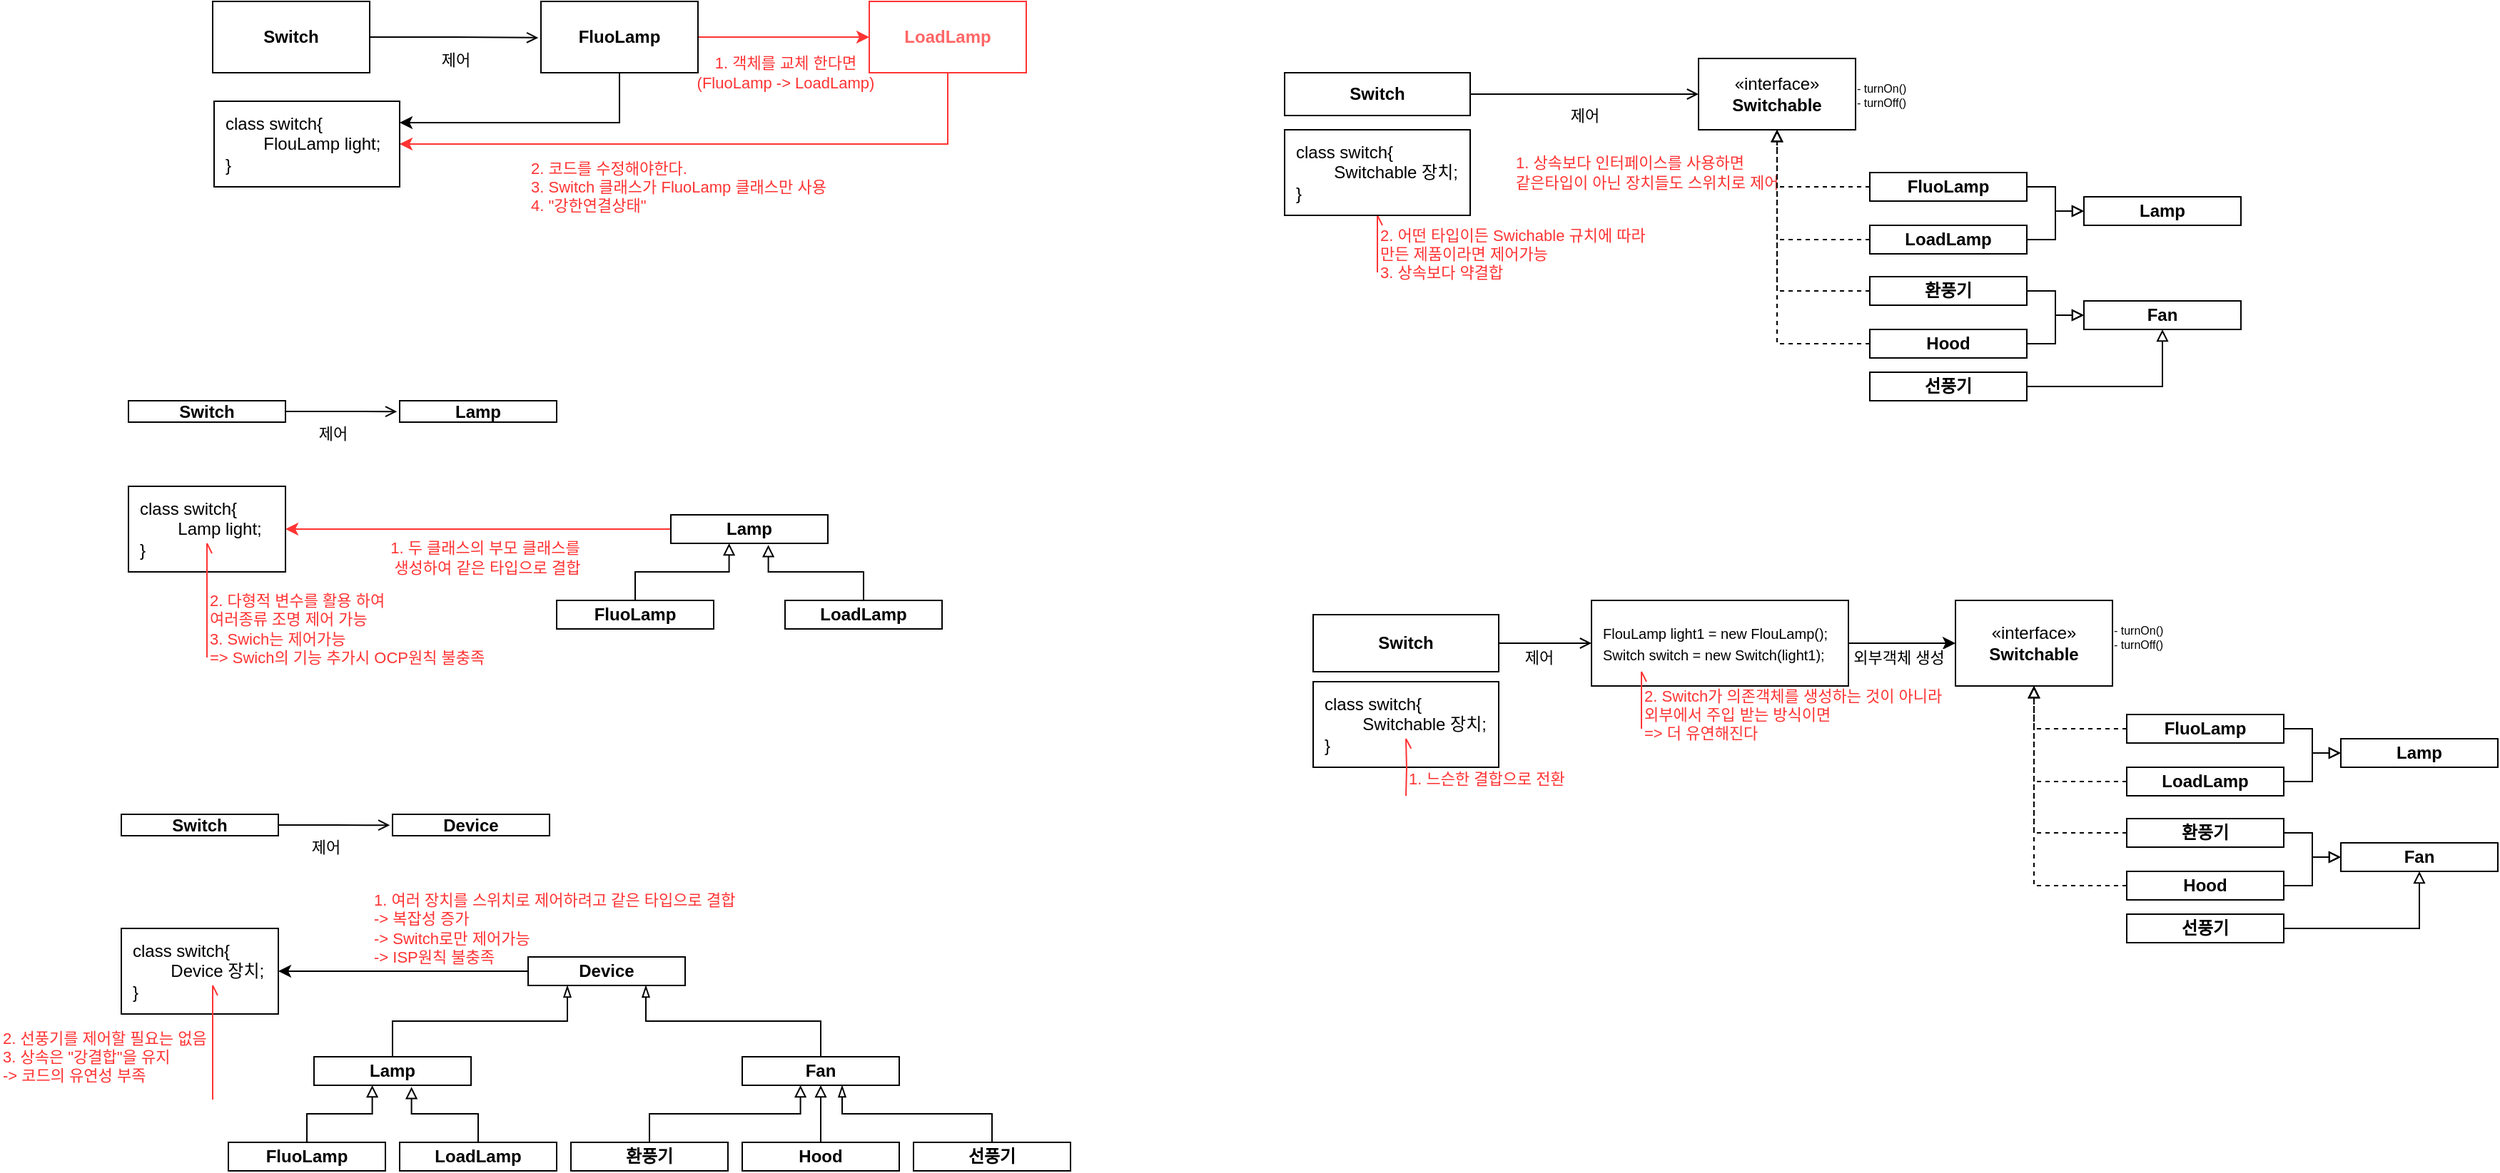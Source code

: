 <mxfile version="24.6.4" type="device">
  <diagram name="페이지-1" id="BSVktRr4tRxN6XkA077f">
    <mxGraphModel dx="1752" dy="585" grid="1" gridSize="10" guides="1" tooltips="1" connect="1" arrows="1" fold="1" page="1" pageScale="1" pageWidth="827" pageHeight="1169" math="0" shadow="0">
      <root>
        <mxCell id="0" />
        <mxCell id="1" parent="0" />
        <mxCell id="UcvdRdv_6X9QCiYtARXL-1" value="&lt;b&gt;Switch&lt;/b&gt;" style="html=1;whiteSpace=wrap;" vertex="1" parent="1">
          <mxGeometry x="129" y="40" width="110" height="50" as="geometry" />
        </mxCell>
        <mxCell id="UcvdRdv_6X9QCiYtARXL-6" style="edgeStyle=orthogonalEdgeStyle;rounded=0;orthogonalLoop=1;jettySize=auto;html=1;entryX=0;entryY=0.5;entryDx=0;entryDy=0;strokeColor=#FF3333;" edge="1" parent="1" source="UcvdRdv_6X9QCiYtARXL-2" target="UcvdRdv_6X9QCiYtARXL-5">
          <mxGeometry relative="1" as="geometry" />
        </mxCell>
        <mxCell id="UcvdRdv_6X9QCiYtARXL-7" value="&lt;div&gt;1. 객체를 교체 한다면&lt;/div&gt;&lt;div&gt;(FluoLamp -&amp;gt; LoadLamp)&lt;/div&gt;" style="edgeLabel;html=1;align=center;verticalAlign=middle;resizable=0;points=[];fontColor=#FF3333;" vertex="1" connectable="0" parent="UcvdRdv_6X9QCiYtARXL-6">
          <mxGeometry x="0.186" relative="1" as="geometry">
            <mxPoint x="-10" y="25" as="offset" />
          </mxGeometry>
        </mxCell>
        <mxCell id="UcvdRdv_6X9QCiYtARXL-94" style="edgeStyle=orthogonalEdgeStyle;rounded=0;orthogonalLoop=1;jettySize=auto;html=1;exitX=0.5;exitY=1;exitDx=0;exitDy=0;entryX=1;entryY=0.25;entryDx=0;entryDy=0;" edge="1" parent="1" source="UcvdRdv_6X9QCiYtARXL-2" target="UcvdRdv_6X9QCiYtARXL-91">
          <mxGeometry relative="1" as="geometry" />
        </mxCell>
        <mxCell id="UcvdRdv_6X9QCiYtARXL-2" value="&lt;b&gt;FluoLamp&lt;/b&gt;" style="html=1;whiteSpace=wrap;" vertex="1" parent="1">
          <mxGeometry x="359" y="40" width="110" height="50" as="geometry" />
        </mxCell>
        <mxCell id="UcvdRdv_6X9QCiYtARXL-3" style="edgeStyle=orthogonalEdgeStyle;rounded=0;orthogonalLoop=1;jettySize=auto;html=1;entryX=-0.017;entryY=0.509;entryDx=0;entryDy=0;entryPerimeter=0;endArrow=open;endFill=0;" edge="1" parent="1" source="UcvdRdv_6X9QCiYtARXL-1" target="UcvdRdv_6X9QCiYtARXL-2">
          <mxGeometry relative="1" as="geometry" />
        </mxCell>
        <mxCell id="UcvdRdv_6X9QCiYtARXL-4" value="제어" style="edgeLabel;html=1;align=center;verticalAlign=middle;resizable=0;points=[];" vertex="1" connectable="0" parent="UcvdRdv_6X9QCiYtARXL-3">
          <mxGeometry x="0.394" y="-1" relative="1" as="geometry">
            <mxPoint x="-22" y="14" as="offset" />
          </mxGeometry>
        </mxCell>
        <mxCell id="UcvdRdv_6X9QCiYtARXL-92" style="edgeStyle=orthogonalEdgeStyle;rounded=0;orthogonalLoop=1;jettySize=auto;html=1;entryX=1;entryY=0.5;entryDx=0;entryDy=0;strokeColor=#FF3333;" edge="1" parent="1" source="UcvdRdv_6X9QCiYtARXL-5" target="UcvdRdv_6X9QCiYtARXL-91">
          <mxGeometry relative="1" as="geometry">
            <Array as="points">
              <mxPoint x="644" y="140" />
            </Array>
          </mxGeometry>
        </mxCell>
        <mxCell id="UcvdRdv_6X9QCiYtARXL-93" value="2. 코드를 수정해야한다.&lt;div&gt;3. Switch 클래스가 FluoLamp 클래스만 사용&lt;/div&gt;&lt;div&gt;4. &quot;강한연결상태&quot;&lt;/div&gt;" style="edgeLabel;html=1;align=left;verticalAlign=middle;resizable=0;points=[];fontColor=#FF3333;" vertex="1" connectable="0" parent="UcvdRdv_6X9QCiYtARXL-92">
          <mxGeometry x="-0.294" relative="1" as="geometry">
            <mxPoint x="-191" y="30" as="offset" />
          </mxGeometry>
        </mxCell>
        <mxCell id="UcvdRdv_6X9QCiYtARXL-5" value="&lt;b&gt;LoadLamp&lt;/b&gt;" style="html=1;whiteSpace=wrap;fontColor=#FF6666;strokeColor=#FF3333;" vertex="1" parent="1">
          <mxGeometry x="589" y="40" width="110" height="50" as="geometry" />
        </mxCell>
        <mxCell id="UcvdRdv_6X9QCiYtARXL-12" value="&lt;b&gt;FluoLamp&lt;/b&gt;" style="html=1;whiteSpace=wrap;" vertex="1" parent="1">
          <mxGeometry x="370" y="460" width="110" height="20" as="geometry" />
        </mxCell>
        <mxCell id="UcvdRdv_6X9QCiYtARXL-13" value="&lt;b&gt;LoadLamp&lt;/b&gt;" style="html=1;whiteSpace=wrap;" vertex="1" parent="1">
          <mxGeometry x="530" y="460" width="110" height="20" as="geometry" />
        </mxCell>
        <mxCell id="UcvdRdv_6X9QCiYtARXL-22" style="edgeStyle=orthogonalEdgeStyle;rounded=0;orthogonalLoop=1;jettySize=auto;html=1;entryX=1;entryY=0.5;entryDx=0;entryDy=0;fontColor=#FF3333;strokeColor=#FF3333;" edge="1" parent="1" source="UcvdRdv_6X9QCiYtARXL-14" target="UcvdRdv_6X9QCiYtARXL-21">
          <mxGeometry relative="1" as="geometry" />
        </mxCell>
        <mxCell id="UcvdRdv_6X9QCiYtARXL-24" value="1. 두 클래스의 부모 클래스를&amp;nbsp;&lt;div&gt;생성하여 같은 타입으로 결합&lt;/div&gt;" style="edgeLabel;html=1;align=center;verticalAlign=middle;resizable=0;points=[];fontColor=#FF3333;" vertex="1" connectable="0" parent="UcvdRdv_6X9QCiYtARXL-22">
          <mxGeometry x="0.183" y="-1" relative="1" as="geometry">
            <mxPoint x="30" y="21" as="offset" />
          </mxGeometry>
        </mxCell>
        <mxCell id="UcvdRdv_6X9QCiYtARXL-14" value="&lt;b&gt;Lamp&lt;/b&gt;" style="html=1;whiteSpace=wrap;" vertex="1" parent="1">
          <mxGeometry x="450" y="400" width="110" height="20" as="geometry" />
        </mxCell>
        <mxCell id="UcvdRdv_6X9QCiYtARXL-15" style="edgeStyle=orthogonalEdgeStyle;rounded=0;orthogonalLoop=1;jettySize=auto;html=1;entryX=0.371;entryY=1;entryDx=0;entryDy=0;entryPerimeter=0;endArrow=block;endFill=0;" edge="1" parent="1" source="UcvdRdv_6X9QCiYtARXL-12" target="UcvdRdv_6X9QCiYtARXL-14">
          <mxGeometry relative="1" as="geometry" />
        </mxCell>
        <mxCell id="UcvdRdv_6X9QCiYtARXL-16" style="edgeStyle=orthogonalEdgeStyle;rounded=0;orthogonalLoop=1;jettySize=auto;html=1;entryX=0.621;entryY=1.057;entryDx=0;entryDy=0;entryPerimeter=0;endArrow=block;endFill=0;" edge="1" parent="1" source="UcvdRdv_6X9QCiYtARXL-13" target="UcvdRdv_6X9QCiYtARXL-14">
          <mxGeometry relative="1" as="geometry" />
        </mxCell>
        <mxCell id="UcvdRdv_6X9QCiYtARXL-17" value="&lt;b&gt;Switch&lt;/b&gt;" style="html=1;whiteSpace=wrap;" vertex="1" parent="1">
          <mxGeometry x="70" y="320" width="110" height="15" as="geometry" />
        </mxCell>
        <mxCell id="UcvdRdv_6X9QCiYtARXL-18" value="&lt;b&gt;Lamp&lt;/b&gt;" style="html=1;whiteSpace=wrap;" vertex="1" parent="1">
          <mxGeometry x="260" y="320" width="110" height="15" as="geometry" />
        </mxCell>
        <mxCell id="UcvdRdv_6X9QCiYtARXL-19" style="edgeStyle=orthogonalEdgeStyle;rounded=0;orthogonalLoop=1;jettySize=auto;html=1;entryX=-0.017;entryY=0.509;entryDx=0;entryDy=0;entryPerimeter=0;endArrow=open;endFill=0;" edge="1" parent="1" source="UcvdRdv_6X9QCiYtARXL-17" target="UcvdRdv_6X9QCiYtARXL-18">
          <mxGeometry relative="1" as="geometry" />
        </mxCell>
        <mxCell id="UcvdRdv_6X9QCiYtARXL-20" value="제어" style="edgeLabel;html=1;align=center;verticalAlign=middle;resizable=0;points=[];" vertex="1" connectable="0" parent="UcvdRdv_6X9QCiYtARXL-19">
          <mxGeometry x="0.394" y="-1" relative="1" as="geometry">
            <mxPoint x="-22" y="14" as="offset" />
          </mxGeometry>
        </mxCell>
        <mxCell id="UcvdRdv_6X9QCiYtARXL-21" value="class switch{&lt;div&gt;&lt;span style=&quot;white-space: pre;&quot;&gt;&#x9;&lt;/span&gt;Lamp light;&lt;/div&gt;&lt;div&gt;}&lt;/div&gt;" style="html=1;whiteSpace=wrap;align=left;spacingLeft=6;" vertex="1" parent="1">
          <mxGeometry x="70" y="380" width="110" height="60" as="geometry" />
        </mxCell>
        <mxCell id="UcvdRdv_6X9QCiYtARXL-27" value="&lt;b&gt;FluoLamp&lt;/b&gt;" style="html=1;whiteSpace=wrap;" vertex="1" parent="1">
          <mxGeometry x="140" y="840" width="110" height="20" as="geometry" />
        </mxCell>
        <mxCell id="UcvdRdv_6X9QCiYtARXL-28" value="&lt;b&gt;LoadLamp&lt;/b&gt;" style="html=1;whiteSpace=wrap;" vertex="1" parent="1">
          <mxGeometry x="260" y="840" width="110" height="20" as="geometry" />
        </mxCell>
        <mxCell id="UcvdRdv_6X9QCiYtARXL-49" style="edgeStyle=orthogonalEdgeStyle;rounded=0;orthogonalLoop=1;jettySize=auto;html=1;entryX=0.25;entryY=1;entryDx=0;entryDy=0;endArrow=blockThin;endFill=0;exitX=0.5;exitY=0;exitDx=0;exitDy=0;" edge="1" parent="1" source="UcvdRdv_6X9QCiYtARXL-31" target="UcvdRdv_6X9QCiYtARXL-48">
          <mxGeometry relative="1" as="geometry" />
        </mxCell>
        <mxCell id="UcvdRdv_6X9QCiYtARXL-31" value="&lt;b&gt;Lamp&lt;/b&gt;" style="html=1;whiteSpace=wrap;" vertex="1" parent="1">
          <mxGeometry x="200" y="780" width="110" height="20" as="geometry" />
        </mxCell>
        <mxCell id="UcvdRdv_6X9QCiYtARXL-32" style="edgeStyle=orthogonalEdgeStyle;rounded=0;orthogonalLoop=1;jettySize=auto;html=1;entryX=0.371;entryY=1;entryDx=0;entryDy=0;entryPerimeter=0;endArrow=block;endFill=0;" edge="1" parent="1" source="UcvdRdv_6X9QCiYtARXL-27" target="UcvdRdv_6X9QCiYtARXL-31">
          <mxGeometry relative="1" as="geometry" />
        </mxCell>
        <mxCell id="UcvdRdv_6X9QCiYtARXL-33" style="edgeStyle=orthogonalEdgeStyle;rounded=0;orthogonalLoop=1;jettySize=auto;html=1;entryX=0.621;entryY=1.057;entryDx=0;entryDy=0;entryPerimeter=0;endArrow=block;endFill=0;" edge="1" parent="1" source="UcvdRdv_6X9QCiYtARXL-28" target="UcvdRdv_6X9QCiYtARXL-31">
          <mxGeometry relative="1" as="geometry" />
        </mxCell>
        <mxCell id="UcvdRdv_6X9QCiYtARXL-34" value="&lt;b&gt;Switch&lt;/b&gt;" style="html=1;whiteSpace=wrap;" vertex="1" parent="1">
          <mxGeometry x="65" y="610" width="110" height="15" as="geometry" />
        </mxCell>
        <mxCell id="UcvdRdv_6X9QCiYtARXL-35" value="&lt;b&gt;Device&lt;/b&gt;" style="html=1;whiteSpace=wrap;" vertex="1" parent="1">
          <mxGeometry x="255" y="610" width="110" height="15" as="geometry" />
        </mxCell>
        <mxCell id="UcvdRdv_6X9QCiYtARXL-36" style="edgeStyle=orthogonalEdgeStyle;rounded=0;orthogonalLoop=1;jettySize=auto;html=1;entryX=-0.017;entryY=0.509;entryDx=0;entryDy=0;entryPerimeter=0;endArrow=open;endFill=0;" edge="1" parent="1" source="UcvdRdv_6X9QCiYtARXL-34" target="UcvdRdv_6X9QCiYtARXL-35">
          <mxGeometry relative="1" as="geometry" />
        </mxCell>
        <mxCell id="UcvdRdv_6X9QCiYtARXL-37" value="제어" style="edgeLabel;html=1;align=center;verticalAlign=middle;resizable=0;points=[];" vertex="1" connectable="0" parent="UcvdRdv_6X9QCiYtARXL-36">
          <mxGeometry x="0.394" y="-1" relative="1" as="geometry">
            <mxPoint x="-22" y="14" as="offset" />
          </mxGeometry>
        </mxCell>
        <mxCell id="UcvdRdv_6X9QCiYtARXL-40" value="class switch{&lt;div&gt;&lt;span style=&quot;white-space: pre;&quot;&gt;&#x9;&lt;/span&gt;Device 장치;&lt;/div&gt;&lt;div&gt;}&lt;/div&gt;" style="html=1;whiteSpace=wrap;align=left;spacingLeft=6;" vertex="1" parent="1">
          <mxGeometry x="65" y="690" width="110" height="60" as="geometry" />
        </mxCell>
        <mxCell id="UcvdRdv_6X9QCiYtARXL-41" value="&lt;b&gt;환풍기&lt;/b&gt;" style="html=1;whiteSpace=wrap;" vertex="1" parent="1">
          <mxGeometry x="380" y="840" width="110" height="20" as="geometry" />
        </mxCell>
        <mxCell id="UcvdRdv_6X9QCiYtARXL-42" value="&lt;b&gt;Hood&lt;/b&gt;" style="html=1;whiteSpace=wrap;" vertex="1" parent="1">
          <mxGeometry x="500" y="840" width="110" height="20" as="geometry" />
        </mxCell>
        <mxCell id="UcvdRdv_6X9QCiYtARXL-50" style="edgeStyle=orthogonalEdgeStyle;rounded=0;orthogonalLoop=1;jettySize=auto;html=1;entryX=0.75;entryY=1;entryDx=0;entryDy=0;endArrow=blockThin;endFill=0;exitX=0.5;exitY=0;exitDx=0;exitDy=0;" edge="1" parent="1" source="UcvdRdv_6X9QCiYtARXL-43" target="UcvdRdv_6X9QCiYtARXL-48">
          <mxGeometry relative="1" as="geometry">
            <mxPoint x="390" y="750" as="targetPoint" />
            <mxPoint x="510" y="790.007" as="sourcePoint" />
          </mxGeometry>
        </mxCell>
        <mxCell id="UcvdRdv_6X9QCiYtARXL-43" value="&lt;b&gt;Fan&lt;/b&gt;" style="html=1;whiteSpace=wrap;" vertex="1" parent="1">
          <mxGeometry x="500" y="780" width="110" height="20" as="geometry" />
        </mxCell>
        <mxCell id="UcvdRdv_6X9QCiYtARXL-44" style="edgeStyle=orthogonalEdgeStyle;rounded=0;orthogonalLoop=1;jettySize=auto;html=1;entryX=0.371;entryY=1;entryDx=0;entryDy=0;entryPerimeter=0;endArrow=block;endFill=0;" edge="1" parent="1" source="UcvdRdv_6X9QCiYtARXL-41" target="UcvdRdv_6X9QCiYtARXL-43">
          <mxGeometry relative="1" as="geometry">
            <Array as="points">
              <mxPoint x="435" y="820" />
              <mxPoint x="541" y="820" />
            </Array>
          </mxGeometry>
        </mxCell>
        <mxCell id="UcvdRdv_6X9QCiYtARXL-45" style="edgeStyle=orthogonalEdgeStyle;rounded=0;orthogonalLoop=1;jettySize=auto;html=1;endArrow=block;endFill=0;entryX=0.5;entryY=1;entryDx=0;entryDy=0;" edge="1" parent="1" source="UcvdRdv_6X9QCiYtARXL-42" target="UcvdRdv_6X9QCiYtARXL-43">
          <mxGeometry relative="1" as="geometry">
            <mxPoint x="555" y="801" as="targetPoint" />
          </mxGeometry>
        </mxCell>
        <mxCell id="UcvdRdv_6X9QCiYtARXL-47" style="edgeStyle=orthogonalEdgeStyle;rounded=0;orthogonalLoop=1;jettySize=auto;html=1;endArrow=blockThin;endFill=0;entryX=0.637;entryY=1.032;entryDx=0;entryDy=0;entryPerimeter=0;" edge="1" parent="1" source="UcvdRdv_6X9QCiYtARXL-46" target="UcvdRdv_6X9QCiYtARXL-43">
          <mxGeometry relative="1" as="geometry">
            <mxPoint x="570" y="800" as="targetPoint" />
            <Array as="points">
              <mxPoint x="675" y="820" />
              <mxPoint x="570" y="820" />
              <mxPoint x="570" y="800" />
              <mxPoint x="570" y="800" />
            </Array>
          </mxGeometry>
        </mxCell>
        <mxCell id="UcvdRdv_6X9QCiYtARXL-46" value="&lt;b&gt;선풍기&lt;/b&gt;" style="html=1;whiteSpace=wrap;" vertex="1" parent="1">
          <mxGeometry x="620" y="840" width="110" height="20" as="geometry" />
        </mxCell>
        <mxCell id="UcvdRdv_6X9QCiYtARXL-51" value="&lt;font color=&quot;#ff3333&quot;&gt;1. 여러 장치를 스위치로 제어하려고 같은 타입으로 결합&lt;/font&gt;&lt;div&gt;&lt;font color=&quot;#ff3333&quot;&gt;-&amp;gt; 복잡성 증가&lt;/font&gt;&lt;/div&gt;&lt;div&gt;&lt;font color=&quot;#ff3333&quot;&gt;-&amp;gt; Switch로만 제어가능&amp;nbsp;&lt;/font&gt;&lt;/div&gt;&lt;div&gt;&lt;font color=&quot;#ff3333&quot;&gt;-&amp;gt; ISP원칙 불충족&lt;/font&gt;&lt;/div&gt;" style="edgeStyle=orthogonalEdgeStyle;rounded=0;orthogonalLoop=1;jettySize=auto;html=1;align=left;entryX=1;entryY=0.5;entryDx=0;entryDy=0;" edge="1" parent="1" source="UcvdRdv_6X9QCiYtARXL-48" target="UcvdRdv_6X9QCiYtARXL-40">
          <mxGeometry x="0.257" y="-30" relative="1" as="geometry">
            <mxPoint x="210" y="720" as="targetPoint" />
            <Array as="points" />
            <mxPoint as="offset" />
          </mxGeometry>
        </mxCell>
        <mxCell id="UcvdRdv_6X9QCiYtARXL-48" value="&lt;b&gt;Device&lt;/b&gt;" style="html=1;whiteSpace=wrap;" vertex="1" parent="1">
          <mxGeometry x="350" y="710" width="110" height="20" as="geometry" />
        </mxCell>
        <mxCell id="UcvdRdv_6X9QCiYtARXL-63" style="edgeStyle=orthogonalEdgeStyle;rounded=0;orthogonalLoop=1;jettySize=auto;html=1;endArrow=block;endFill=0;dashed=1;entryX=0.5;entryY=1;entryDx=0;entryDy=0;" edge="1" parent="1" source="UcvdRdv_6X9QCiYtARXL-56" target="UcvdRdv_6X9QCiYtARXL-61">
          <mxGeometry relative="1" as="geometry">
            <mxPoint x="1190" y="170.0" as="targetPoint" />
          </mxGeometry>
        </mxCell>
        <mxCell id="UcvdRdv_6X9QCiYtARXL-68" value="1. 상속보다 인터페이스를 사용하면&lt;div&gt;같은타입이 아닌 장치들도 스위치로 제어&lt;/div&gt;" style="edgeLabel;html=1;align=left;verticalAlign=middle;resizable=0;points=[];fontColor=#FF3333;" vertex="1" connectable="0" parent="UcvdRdv_6X9QCiYtARXL-63">
          <mxGeometry x="-0.296" relative="1" as="geometry">
            <mxPoint x="-213" y="-10" as="offset" />
          </mxGeometry>
        </mxCell>
        <mxCell id="UcvdRdv_6X9QCiYtARXL-87" style="edgeStyle=orthogonalEdgeStyle;rounded=0;orthogonalLoop=1;jettySize=auto;html=1;entryX=0;entryY=0.5;entryDx=0;entryDy=0;endArrow=block;endFill=0;" edge="1" parent="1" source="UcvdRdv_6X9QCiYtARXL-56" target="UcvdRdv_6X9QCiYtARXL-85">
          <mxGeometry relative="1" as="geometry" />
        </mxCell>
        <mxCell id="UcvdRdv_6X9QCiYtARXL-56" value="&lt;b&gt;FluoLamp&lt;/b&gt;" style="html=1;whiteSpace=wrap;" vertex="1" parent="1">
          <mxGeometry x="1290" y="160" width="110" height="20" as="geometry" />
        </mxCell>
        <mxCell id="UcvdRdv_6X9QCiYtARXL-64" style="edgeStyle=orthogonalEdgeStyle;rounded=0;orthogonalLoop=1;jettySize=auto;html=1;endArrow=block;endFill=0;dashed=1;entryX=0.5;entryY=1;entryDx=0;entryDy=0;" edge="1" parent="1" source="UcvdRdv_6X9QCiYtARXL-57" target="UcvdRdv_6X9QCiYtARXL-61">
          <mxGeometry relative="1" as="geometry">
            <mxPoint x="1190" y="207" as="targetPoint" />
          </mxGeometry>
        </mxCell>
        <mxCell id="UcvdRdv_6X9QCiYtARXL-88" style="edgeStyle=orthogonalEdgeStyle;rounded=0;orthogonalLoop=1;jettySize=auto;html=1;endArrow=block;endFill=0;" edge="1" parent="1" source="UcvdRdv_6X9QCiYtARXL-57" target="UcvdRdv_6X9QCiYtARXL-85">
          <mxGeometry relative="1" as="geometry" />
        </mxCell>
        <mxCell id="UcvdRdv_6X9QCiYtARXL-57" value="&lt;b&gt;LoadLamp&lt;/b&gt;" style="html=1;whiteSpace=wrap;" vertex="1" parent="1">
          <mxGeometry x="1290" y="197" width="110" height="20" as="geometry" />
        </mxCell>
        <mxCell id="UcvdRdv_6X9QCiYtARXL-65" style="edgeStyle=orthogonalEdgeStyle;rounded=0;orthogonalLoop=1;jettySize=auto;html=1;endArrow=block;endFill=0;dashed=1;entryX=0.5;entryY=1;entryDx=0;entryDy=0;" edge="1" parent="1" source="UcvdRdv_6X9QCiYtARXL-58" target="UcvdRdv_6X9QCiYtARXL-61">
          <mxGeometry relative="1" as="geometry">
            <mxPoint x="1190" y="243" as="targetPoint" />
          </mxGeometry>
        </mxCell>
        <mxCell id="UcvdRdv_6X9QCiYtARXL-89" style="edgeStyle=orthogonalEdgeStyle;rounded=0;orthogonalLoop=1;jettySize=auto;html=1;entryX=0;entryY=0.5;entryDx=0;entryDy=0;endArrow=block;endFill=0;" edge="1" parent="1" source="UcvdRdv_6X9QCiYtARXL-58" target="UcvdRdv_6X9QCiYtARXL-86">
          <mxGeometry relative="1" as="geometry" />
        </mxCell>
        <mxCell id="UcvdRdv_6X9QCiYtARXL-58" value="&lt;b&gt;환풍기&lt;/b&gt;" style="html=1;whiteSpace=wrap;" vertex="1" parent="1">
          <mxGeometry x="1290" y="233" width="110" height="20" as="geometry" />
        </mxCell>
        <mxCell id="UcvdRdv_6X9QCiYtARXL-66" style="edgeStyle=orthogonalEdgeStyle;rounded=0;orthogonalLoop=1;jettySize=auto;html=1;endArrow=block;endFill=0;dashed=1;entryX=0.5;entryY=1;entryDx=0;entryDy=0;" edge="1" parent="1" source="UcvdRdv_6X9QCiYtARXL-59" target="UcvdRdv_6X9QCiYtARXL-61">
          <mxGeometry relative="1" as="geometry">
            <mxPoint x="1190" y="280.0" as="targetPoint" />
          </mxGeometry>
        </mxCell>
        <mxCell id="UcvdRdv_6X9QCiYtARXL-90" style="edgeStyle=orthogonalEdgeStyle;rounded=0;orthogonalLoop=1;jettySize=auto;html=1;endArrow=block;endFill=0;" edge="1" parent="1" source="UcvdRdv_6X9QCiYtARXL-59" target="UcvdRdv_6X9QCiYtARXL-86">
          <mxGeometry relative="1" as="geometry" />
        </mxCell>
        <mxCell id="UcvdRdv_6X9QCiYtARXL-59" value="&lt;b&gt;Hood&lt;/b&gt;" style="html=1;whiteSpace=wrap;" vertex="1" parent="1">
          <mxGeometry x="1290" y="270" width="110" height="20" as="geometry" />
        </mxCell>
        <mxCell id="UcvdRdv_6X9QCiYtARXL-128" style="edgeStyle=orthogonalEdgeStyle;rounded=0;orthogonalLoop=1;jettySize=auto;html=1;exitX=1;exitY=0.5;exitDx=0;exitDy=0;entryX=0.5;entryY=1;entryDx=0;entryDy=0;endArrow=block;endFill=0;" edge="1" parent="1" source="UcvdRdv_6X9QCiYtARXL-60" target="UcvdRdv_6X9QCiYtARXL-86">
          <mxGeometry relative="1" as="geometry" />
        </mxCell>
        <mxCell id="UcvdRdv_6X9QCiYtARXL-60" value="&lt;b&gt;선풍기&lt;/b&gt;" style="html=1;whiteSpace=wrap;" vertex="1" parent="1">
          <mxGeometry x="1290" y="300" width="110" height="20" as="geometry" />
        </mxCell>
        <mxCell id="UcvdRdv_6X9QCiYtARXL-72" style="edgeStyle=orthogonalEdgeStyle;rounded=0;orthogonalLoop=1;jettySize=auto;html=1;entryX=1;entryY=0.5;entryDx=0;entryDy=0;endArrow=none;endFill=0;startArrow=open;startFill=0;" edge="1" parent="1" source="UcvdRdv_6X9QCiYtARXL-61" target="UcvdRdv_6X9QCiYtARXL-69">
          <mxGeometry relative="1" as="geometry" />
        </mxCell>
        <mxCell id="UcvdRdv_6X9QCiYtARXL-73" value="제어" style="edgeLabel;html=1;align=center;verticalAlign=middle;resizable=0;points=[];" vertex="1" connectable="0" parent="UcvdRdv_6X9QCiYtARXL-72">
          <mxGeometry x="-0.214" relative="1" as="geometry">
            <mxPoint x="-17" y="15" as="offset" />
          </mxGeometry>
        </mxCell>
        <mxCell id="UcvdRdv_6X9QCiYtARXL-61" value="«interface»&lt;br&gt;&lt;b&gt;Switchable&lt;/b&gt;" style="html=1;whiteSpace=wrap;" vertex="1" parent="1">
          <mxGeometry x="1170" y="80" width="110" height="50" as="geometry" />
        </mxCell>
        <mxCell id="UcvdRdv_6X9QCiYtARXL-69" value="&lt;b&gt;Switch&lt;/b&gt;" style="html=1;whiteSpace=wrap;" vertex="1" parent="1">
          <mxGeometry x="880" y="90" width="130" height="30" as="geometry" />
        </mxCell>
        <mxCell id="UcvdRdv_6X9QCiYtARXL-74" style="edgeStyle=orthogonalEdgeStyle;rounded=0;orthogonalLoop=1;jettySize=auto;html=1;endArrow=none;endFill=0;startArrow=openAsync;startFill=0;strokeColor=#FF3333;" edge="1" parent="1" source="UcvdRdv_6X9QCiYtARXL-71">
          <mxGeometry relative="1" as="geometry">
            <mxPoint x="945" y="230" as="targetPoint" />
          </mxGeometry>
        </mxCell>
        <mxCell id="UcvdRdv_6X9QCiYtARXL-75" value="2. 어떤 타입이든 Swichable 규치에 따라&lt;div&gt;만든 제품이라면 제어가능&lt;/div&gt;&lt;div&gt;3. 상속보다 약결합&lt;/div&gt;" style="edgeLabel;html=1;align=left;verticalAlign=middle;resizable=0;points=[];fontColor=#FF3333;" vertex="1" connectable="0" parent="UcvdRdv_6X9QCiYtARXL-74">
          <mxGeometry x="-0.105" relative="1" as="geometry">
            <mxPoint y="9" as="offset" />
          </mxGeometry>
        </mxCell>
        <mxCell id="UcvdRdv_6X9QCiYtARXL-71" value="class switch{&lt;div&gt;&lt;span style=&quot;white-space: pre;&quot;&gt;&#x9;&lt;/span&gt;Switchable&amp;nbsp;장치;&lt;/div&gt;&lt;div&gt;}&lt;/div&gt;" style="html=1;whiteSpace=wrap;align=left;spacingLeft=6;" vertex="1" parent="1">
          <mxGeometry x="880" y="130" width="130" height="60" as="geometry" />
        </mxCell>
        <mxCell id="UcvdRdv_6X9QCiYtARXL-157" style="edgeStyle=orthogonalEdgeStyle;rounded=0;orthogonalLoop=1;jettySize=auto;html=1;exitX=1;exitY=0.5;exitDx=0;exitDy=0;entryX=0;entryY=0.5;entryDx=0;entryDy=0;" edge="1" parent="1" source="UcvdRdv_6X9QCiYtARXL-81" target="UcvdRdv_6X9QCiYtARXL-147">
          <mxGeometry relative="1" as="geometry" />
        </mxCell>
        <mxCell id="UcvdRdv_6X9QCiYtARXL-158" value="외부객체 생성" style="edgeLabel;html=1;align=center;verticalAlign=middle;resizable=0;points=[];" vertex="1" connectable="0" parent="UcvdRdv_6X9QCiYtARXL-157">
          <mxGeometry x="0.138" y="-1" relative="1" as="geometry">
            <mxPoint x="-8" y="9" as="offset" />
          </mxGeometry>
        </mxCell>
        <mxCell id="UcvdRdv_6X9QCiYtARXL-81" value="&lt;font style=&quot;font-size: 10px;&quot;&gt;FlouLamp light1 = new FlouLamp();&lt;/font&gt;&lt;div&gt;&lt;font style=&quot;font-size: 10px;&quot;&gt;Switch switch = new Switch(light1);&lt;/font&gt;&lt;/div&gt;" style="html=1;whiteSpace=wrap;align=left;spacingLeft=6;" vertex="1" parent="1">
          <mxGeometry x="1095" y="460" width="180" height="60" as="geometry" />
        </mxCell>
        <mxCell id="UcvdRdv_6X9QCiYtARXL-82" style="edgeStyle=orthogonalEdgeStyle;rounded=0;orthogonalLoop=1;jettySize=auto;html=1;endArrow=none;endFill=0;startArrow=openAsync;startFill=0;strokeColor=#FF3333;" edge="1" parent="1">
          <mxGeometry relative="1" as="geometry">
            <mxPoint x="1130" y="550" as="targetPoint" />
            <mxPoint x="1130" y="510" as="sourcePoint" />
            <Array as="points">
              <mxPoint x="1130" y="550" />
            </Array>
          </mxGeometry>
        </mxCell>
        <mxCell id="UcvdRdv_6X9QCiYtARXL-83" value="2. Switch가 의존객체를 생성하는 것이 아니라&lt;div&gt;외부에서 주입 받는 방식이면&amp;nbsp;&lt;/div&gt;&lt;div&gt;=&amp;gt; 더 유연해진다&lt;/div&gt;" style="edgeLabel;html=1;align=left;verticalAlign=middle;resizable=0;points=[];fontColor=#FF3333;" vertex="1" connectable="0" parent="UcvdRdv_6X9QCiYtARXL-82">
          <mxGeometry x="-0.105" relative="1" as="geometry">
            <mxPoint y="12" as="offset" />
          </mxGeometry>
        </mxCell>
        <mxCell id="UcvdRdv_6X9QCiYtARXL-85" value="&lt;b&gt;Lamp&lt;/b&gt;" style="html=1;whiteSpace=wrap;" vertex="1" parent="1">
          <mxGeometry x="1440" y="177" width="110" height="20" as="geometry" />
        </mxCell>
        <mxCell id="UcvdRdv_6X9QCiYtARXL-86" value="&lt;b&gt;Fan&lt;/b&gt;" style="html=1;whiteSpace=wrap;" vertex="1" parent="1">
          <mxGeometry x="1440" y="250" width="110" height="20" as="geometry" />
        </mxCell>
        <mxCell id="UcvdRdv_6X9QCiYtARXL-91" value="class switch{&lt;div&gt;&lt;span style=&quot;white-space: pre;&quot;&gt;&#x9;&lt;/span&gt;FlouLamp light;&lt;/div&gt;&lt;div&gt;}&lt;/div&gt;" style="html=1;whiteSpace=wrap;align=left;spacingLeft=6;" vertex="1" parent="1">
          <mxGeometry x="130" y="110" width="130" height="60" as="geometry" />
        </mxCell>
        <mxCell id="UcvdRdv_6X9QCiYtARXL-95" style="edgeStyle=orthogonalEdgeStyle;rounded=0;orthogonalLoop=1;jettySize=auto;html=1;endArrow=none;endFill=0;startArrow=openAsync;startFill=0;strokeColor=#FF3333;" edge="1" parent="1">
          <mxGeometry relative="1" as="geometry">
            <mxPoint x="125" y="500" as="targetPoint" />
            <mxPoint x="125" y="420" as="sourcePoint" />
            <Array as="points">
              <mxPoint x="125" y="470" />
              <mxPoint x="125" y="470" />
            </Array>
          </mxGeometry>
        </mxCell>
        <mxCell id="UcvdRdv_6X9QCiYtARXL-96" value="2. 다형적 변수를 활용 하여&lt;div&gt;여러종류 조명 제어 가능&lt;/div&gt;&lt;div&gt;3. Swich는 제어가능&lt;/div&gt;&lt;div&gt;=&amp;gt; Swich의 기능 추가시 OCP원칙 불충족&lt;/div&gt;" style="edgeLabel;html=1;align=left;verticalAlign=middle;resizable=0;points=[];fontColor=#FF3333;" vertex="1" connectable="0" parent="UcvdRdv_6X9QCiYtARXL-95">
          <mxGeometry x="-0.105" relative="1" as="geometry">
            <mxPoint y="24" as="offset" />
          </mxGeometry>
        </mxCell>
        <mxCell id="UcvdRdv_6X9QCiYtARXL-97" style="edgeStyle=orthogonalEdgeStyle;rounded=0;orthogonalLoop=1;jettySize=auto;html=1;endArrow=none;endFill=0;startArrow=openAsync;startFill=0;strokeColor=#FF3333;" edge="1" parent="1">
          <mxGeometry relative="1" as="geometry">
            <mxPoint x="129" y="810" as="targetPoint" />
            <mxPoint x="129" y="730" as="sourcePoint" />
            <Array as="points">
              <mxPoint x="129" y="780" />
              <mxPoint x="129" y="780" />
            </Array>
          </mxGeometry>
        </mxCell>
        <mxCell id="UcvdRdv_6X9QCiYtARXL-98" value="2. 선풍기를 제어할 필요는 없음&lt;div&gt;3. 상속은 &quot;강결합&quot;을 유지&amp;nbsp;&lt;/div&gt;&lt;div&gt;-&amp;gt; 코드의 유연성 부족&lt;/div&gt;" style="edgeLabel;html=1;align=left;verticalAlign=middle;resizable=0;points=[];fontColor=#FF3333;" vertex="1" connectable="0" parent="UcvdRdv_6X9QCiYtARXL-97">
          <mxGeometry x="-0.105" relative="1" as="geometry">
            <mxPoint x="-149" y="14" as="offset" />
          </mxGeometry>
        </mxCell>
        <mxCell id="UcvdRdv_6X9QCiYtARXL-124" value="- turnOn()" style="text;strokeColor=none;fillColor=none;align=left;verticalAlign=top;spacingLeft=4;spacingRight=4;overflow=hidden;rotatable=0;points=[[0,0.5],[1,0.5]];portConstraint=eastwest;whiteSpace=wrap;html=1;fontSize=8;" vertex="1" parent="1">
          <mxGeometry x="1275" y="90" width="140" height="20" as="geometry" />
        </mxCell>
        <mxCell id="UcvdRdv_6X9QCiYtARXL-127" value="- turnOff()" style="text;strokeColor=none;fillColor=none;align=left;verticalAlign=top;spacingLeft=4;spacingRight=4;overflow=hidden;rotatable=0;points=[[0,0.5],[1,0.5]];portConstraint=eastwest;whiteSpace=wrap;html=1;fontSize=8;" vertex="1" parent="1">
          <mxGeometry x="1275" y="100" width="140" height="20" as="geometry" />
        </mxCell>
        <mxCell id="UcvdRdv_6X9QCiYtARXL-130" style="edgeStyle=orthogonalEdgeStyle;rounded=0;orthogonalLoop=1;jettySize=auto;html=1;endArrow=block;endFill=0;dashed=1;entryX=0.5;entryY=1;entryDx=0;entryDy=0;" edge="1" parent="1" source="UcvdRdv_6X9QCiYtARXL-133" target="UcvdRdv_6X9QCiYtARXL-147">
          <mxGeometry relative="1" as="geometry">
            <mxPoint x="1370" y="550.0" as="targetPoint" />
          </mxGeometry>
        </mxCell>
        <mxCell id="UcvdRdv_6X9QCiYtARXL-132" style="edgeStyle=orthogonalEdgeStyle;rounded=0;orthogonalLoop=1;jettySize=auto;html=1;entryX=0;entryY=0.5;entryDx=0;entryDy=0;endArrow=block;endFill=0;" edge="1" parent="1" source="UcvdRdv_6X9QCiYtARXL-133" target="UcvdRdv_6X9QCiYtARXL-152">
          <mxGeometry relative="1" as="geometry" />
        </mxCell>
        <mxCell id="UcvdRdv_6X9QCiYtARXL-133" value="&lt;b&gt;FluoLamp&lt;/b&gt;" style="html=1;whiteSpace=wrap;" vertex="1" parent="1">
          <mxGeometry x="1470" y="540" width="110" height="20" as="geometry" />
        </mxCell>
        <mxCell id="UcvdRdv_6X9QCiYtARXL-134" style="edgeStyle=orthogonalEdgeStyle;rounded=0;orthogonalLoop=1;jettySize=auto;html=1;endArrow=block;endFill=0;dashed=1;entryX=0.5;entryY=1;entryDx=0;entryDy=0;" edge="1" parent="1" source="UcvdRdv_6X9QCiYtARXL-136" target="UcvdRdv_6X9QCiYtARXL-147">
          <mxGeometry relative="1" as="geometry">
            <mxPoint x="1370" y="587" as="targetPoint" />
          </mxGeometry>
        </mxCell>
        <mxCell id="UcvdRdv_6X9QCiYtARXL-135" style="edgeStyle=orthogonalEdgeStyle;rounded=0;orthogonalLoop=1;jettySize=auto;html=1;endArrow=block;endFill=0;" edge="1" parent="1" source="UcvdRdv_6X9QCiYtARXL-136" target="UcvdRdv_6X9QCiYtARXL-152">
          <mxGeometry relative="1" as="geometry" />
        </mxCell>
        <mxCell id="UcvdRdv_6X9QCiYtARXL-136" value="&lt;b&gt;LoadLamp&lt;/b&gt;" style="html=1;whiteSpace=wrap;" vertex="1" parent="1">
          <mxGeometry x="1470" y="577" width="110" height="20" as="geometry" />
        </mxCell>
        <mxCell id="UcvdRdv_6X9QCiYtARXL-137" style="edgeStyle=orthogonalEdgeStyle;rounded=0;orthogonalLoop=1;jettySize=auto;html=1;endArrow=block;endFill=0;dashed=1;entryX=0.5;entryY=1;entryDx=0;entryDy=0;" edge="1" parent="1" source="UcvdRdv_6X9QCiYtARXL-139" target="UcvdRdv_6X9QCiYtARXL-147">
          <mxGeometry relative="1" as="geometry">
            <mxPoint x="1370" y="623" as="targetPoint" />
          </mxGeometry>
        </mxCell>
        <mxCell id="UcvdRdv_6X9QCiYtARXL-138" style="edgeStyle=orthogonalEdgeStyle;rounded=0;orthogonalLoop=1;jettySize=auto;html=1;entryX=0;entryY=0.5;entryDx=0;entryDy=0;endArrow=block;endFill=0;" edge="1" parent="1" source="UcvdRdv_6X9QCiYtARXL-139" target="UcvdRdv_6X9QCiYtARXL-153">
          <mxGeometry relative="1" as="geometry" />
        </mxCell>
        <mxCell id="UcvdRdv_6X9QCiYtARXL-139" value="&lt;b&gt;환풍기&lt;/b&gt;" style="html=1;whiteSpace=wrap;" vertex="1" parent="1">
          <mxGeometry x="1470" y="613" width="110" height="20" as="geometry" />
        </mxCell>
        <mxCell id="UcvdRdv_6X9QCiYtARXL-140" style="edgeStyle=orthogonalEdgeStyle;rounded=0;orthogonalLoop=1;jettySize=auto;html=1;endArrow=block;endFill=0;dashed=1;entryX=0.5;entryY=1;entryDx=0;entryDy=0;" edge="1" parent="1" source="UcvdRdv_6X9QCiYtARXL-142" target="UcvdRdv_6X9QCiYtARXL-147">
          <mxGeometry relative="1" as="geometry">
            <mxPoint x="1370" y="660.0" as="targetPoint" />
          </mxGeometry>
        </mxCell>
        <mxCell id="UcvdRdv_6X9QCiYtARXL-141" style="edgeStyle=orthogonalEdgeStyle;rounded=0;orthogonalLoop=1;jettySize=auto;html=1;endArrow=block;endFill=0;" edge="1" parent="1" source="UcvdRdv_6X9QCiYtARXL-142" target="UcvdRdv_6X9QCiYtARXL-153">
          <mxGeometry relative="1" as="geometry" />
        </mxCell>
        <mxCell id="UcvdRdv_6X9QCiYtARXL-142" value="&lt;b&gt;Hood&lt;/b&gt;" style="html=1;whiteSpace=wrap;" vertex="1" parent="1">
          <mxGeometry x="1470" y="650" width="110" height="20" as="geometry" />
        </mxCell>
        <mxCell id="UcvdRdv_6X9QCiYtARXL-143" style="edgeStyle=orthogonalEdgeStyle;rounded=0;orthogonalLoop=1;jettySize=auto;html=1;exitX=1;exitY=0.5;exitDx=0;exitDy=0;entryX=0.5;entryY=1;entryDx=0;entryDy=0;endArrow=block;endFill=0;" edge="1" parent="1" source="UcvdRdv_6X9QCiYtARXL-144" target="UcvdRdv_6X9QCiYtARXL-153">
          <mxGeometry relative="1" as="geometry" />
        </mxCell>
        <mxCell id="UcvdRdv_6X9QCiYtARXL-144" value="&lt;b&gt;선풍기&lt;/b&gt;" style="html=1;whiteSpace=wrap;" vertex="1" parent="1">
          <mxGeometry x="1470" y="680" width="110" height="20" as="geometry" />
        </mxCell>
        <mxCell id="UcvdRdv_6X9QCiYtARXL-145" style="edgeStyle=orthogonalEdgeStyle;rounded=0;orthogonalLoop=1;jettySize=auto;html=1;entryX=1;entryY=0.5;entryDx=0;entryDy=0;endArrow=none;endFill=0;startArrow=open;startFill=0;exitX=0;exitY=0.5;exitDx=0;exitDy=0;" edge="1" parent="1" source="UcvdRdv_6X9QCiYtARXL-81" target="UcvdRdv_6X9QCiYtARXL-148">
          <mxGeometry relative="1" as="geometry">
            <mxPoint x="1090" y="484.9" as="sourcePoint" />
            <mxPoint x="1020" y="484.9" as="targetPoint" />
            <Array as="points" />
          </mxGeometry>
        </mxCell>
        <mxCell id="UcvdRdv_6X9QCiYtARXL-146" value="제어" style="edgeLabel;html=1;align=center;verticalAlign=middle;resizable=0;points=[];" vertex="1" connectable="0" parent="UcvdRdv_6X9QCiYtARXL-145">
          <mxGeometry x="-0.214" relative="1" as="geometry">
            <mxPoint x="-12" y="10" as="offset" />
          </mxGeometry>
        </mxCell>
        <mxCell id="UcvdRdv_6X9QCiYtARXL-147" value="«interface»&lt;br&gt;&lt;b&gt;Switchable&lt;/b&gt;" style="html=1;whiteSpace=wrap;" vertex="1" parent="1">
          <mxGeometry x="1350" y="460" width="110" height="60" as="geometry" />
        </mxCell>
        <mxCell id="UcvdRdv_6X9QCiYtARXL-148" value="&lt;b&gt;Switch&lt;/b&gt;" style="html=1;whiteSpace=wrap;" vertex="1" parent="1">
          <mxGeometry x="900" y="470" width="130" height="40" as="geometry" />
        </mxCell>
        <mxCell id="UcvdRdv_6X9QCiYtARXL-151" value="class switch{&lt;div&gt;&lt;span style=&quot;white-space: pre;&quot;&gt;&#x9;&lt;/span&gt;Switchable&amp;nbsp;장치;&lt;/div&gt;&lt;div&gt;}&lt;/div&gt;" style="html=1;whiteSpace=wrap;align=left;spacingLeft=6;" vertex="1" parent="1">
          <mxGeometry x="900" y="517" width="130" height="60" as="geometry" />
        </mxCell>
        <mxCell id="UcvdRdv_6X9QCiYtARXL-152" value="&lt;b&gt;Lamp&lt;/b&gt;" style="html=1;whiteSpace=wrap;" vertex="1" parent="1">
          <mxGeometry x="1620" y="557" width="110" height="20" as="geometry" />
        </mxCell>
        <mxCell id="UcvdRdv_6X9QCiYtARXL-153" value="&lt;b&gt;Fan&lt;/b&gt;" style="html=1;whiteSpace=wrap;" vertex="1" parent="1">
          <mxGeometry x="1620" y="630" width="110" height="20" as="geometry" />
        </mxCell>
        <mxCell id="UcvdRdv_6X9QCiYtARXL-154" value="- turnOn()" style="text;strokeColor=none;fillColor=none;align=left;verticalAlign=top;spacingLeft=4;spacingRight=4;overflow=hidden;rotatable=0;points=[[0,0.5],[1,0.5]];portConstraint=eastwest;whiteSpace=wrap;html=1;fontSize=8;" vertex="1" parent="1">
          <mxGeometry x="1455" y="470" width="140" height="20" as="geometry" />
        </mxCell>
        <mxCell id="UcvdRdv_6X9QCiYtARXL-155" value="- turnOff()" style="text;strokeColor=none;fillColor=none;align=left;verticalAlign=top;spacingLeft=4;spacingRight=4;overflow=hidden;rotatable=0;points=[[0,0.5],[1,0.5]];portConstraint=eastwest;whiteSpace=wrap;html=1;fontSize=8;" vertex="1" parent="1">
          <mxGeometry x="1455" y="480" width="140" height="20" as="geometry" />
        </mxCell>
        <mxCell id="UcvdRdv_6X9QCiYtARXL-78" style="edgeStyle=orthogonalEdgeStyle;rounded=0;orthogonalLoop=1;jettySize=auto;html=1;endArrow=none;endFill=0;startArrow=openAsync;startFill=0;strokeColor=#FF3333;" edge="1" parent="1">
          <mxGeometry relative="1" as="geometry">
            <mxPoint x="965" y="597" as="targetPoint" />
            <mxPoint x="965" y="557" as="sourcePoint" />
          </mxGeometry>
        </mxCell>
        <mxCell id="UcvdRdv_6X9QCiYtARXL-79" value="1. 느슨한 결합으로 전환" style="edgeLabel;html=1;align=left;verticalAlign=middle;resizable=0;points=[];fontColor=#FF3333;" vertex="1" connectable="0" parent="UcvdRdv_6X9QCiYtARXL-78">
          <mxGeometry x="-0.105" relative="1" as="geometry">
            <mxPoint y="9" as="offset" />
          </mxGeometry>
        </mxCell>
      </root>
    </mxGraphModel>
  </diagram>
</mxfile>
